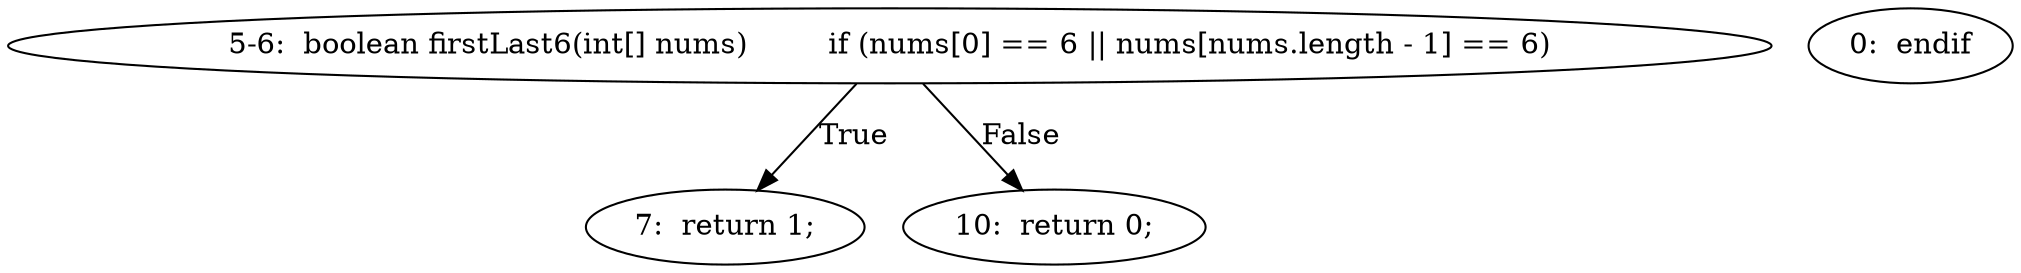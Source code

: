 digraph result_test { 
// graph-vertices
  a1  [label="5-6:  boolean firstLast6(int[] nums)	if (nums[0] == 6 || nums[nums.length - 1] == 6)"]; 
  2  [label="7:  return 1;"]; 
  3  [label="0:  endif"]; 
  4  [label="10:  return 0;"]; 
// graph-edges
  a1 -> 2  [label="True"]; 
  a1 -> 4  [label="False"]; 
}